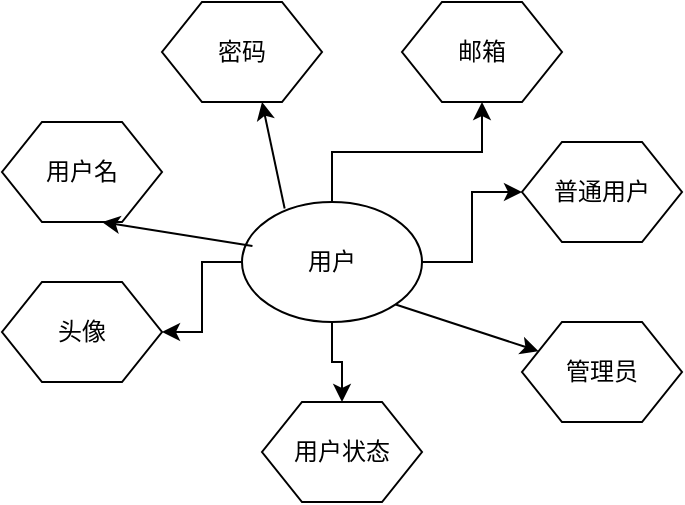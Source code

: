 <mxfile version="24.4.13" type="github">
  <diagram name="第 1 页" id="Gk6qp4RGhQGHQJ4mW8Kz">
    <mxGraphModel dx="827" dy="563" grid="1" gridSize="10" guides="1" tooltips="1" connect="1" arrows="1" fold="1" page="1" pageScale="1" pageWidth="1100" pageHeight="850" background="#FFFFFF" math="0" shadow="0">
      <root>
        <mxCell id="0" />
        <mxCell id="1" parent="0" />
        <mxCell id="aN0-QjsyH1Zt1_fyEIz_-23" value="" style="edgeStyle=orthogonalEdgeStyle;rounded=0;orthogonalLoop=1;jettySize=auto;html=1;" edge="1" parent="1" source="aN0-QjsyH1Zt1_fyEIz_-1" target="aN0-QjsyH1Zt1_fyEIz_-11">
          <mxGeometry relative="1" as="geometry" />
        </mxCell>
        <mxCell id="aN0-QjsyH1Zt1_fyEIz_-24" value="" style="edgeStyle=orthogonalEdgeStyle;rounded=0;orthogonalLoop=1;jettySize=auto;html=1;" edge="1" parent="1" source="aN0-QjsyH1Zt1_fyEIz_-1" target="aN0-QjsyH1Zt1_fyEIz_-10">
          <mxGeometry relative="1" as="geometry" />
        </mxCell>
        <mxCell id="aN0-QjsyH1Zt1_fyEIz_-25" value="" style="edgeStyle=orthogonalEdgeStyle;rounded=0;orthogonalLoop=1;jettySize=auto;html=1;" edge="1" parent="1" source="aN0-QjsyH1Zt1_fyEIz_-1" target="aN0-QjsyH1Zt1_fyEIz_-12">
          <mxGeometry relative="1" as="geometry" />
        </mxCell>
        <mxCell id="aN0-QjsyH1Zt1_fyEIz_-26" value="" style="edgeStyle=orthogonalEdgeStyle;rounded=0;orthogonalLoop=1;jettySize=auto;html=1;" edge="1" parent="1" source="aN0-QjsyH1Zt1_fyEIz_-1" target="aN0-QjsyH1Zt1_fyEIz_-14">
          <mxGeometry relative="1" as="geometry" />
        </mxCell>
        <mxCell id="aN0-QjsyH1Zt1_fyEIz_-1" value="用户" style="ellipse;whiteSpace=wrap;html=1;" vertex="1" parent="1">
          <mxGeometry x="370" y="210" width="90" height="60" as="geometry" />
        </mxCell>
        <mxCell id="aN0-QjsyH1Zt1_fyEIz_-3" value="用户名" style="shape=hexagon;perimeter=hexagonPerimeter2;whiteSpace=wrap;html=1;fixedSize=1;" vertex="1" parent="1">
          <mxGeometry x="250" y="170" width="80" height="50" as="geometry" />
        </mxCell>
        <mxCell id="aN0-QjsyH1Zt1_fyEIz_-9" value="密码" style="shape=hexagon;perimeter=hexagonPerimeter2;whiteSpace=wrap;html=1;fixedSize=1;" vertex="1" parent="1">
          <mxGeometry x="330" y="110" width="80" height="50" as="geometry" />
        </mxCell>
        <mxCell id="aN0-QjsyH1Zt1_fyEIz_-10" value="邮箱" style="shape=hexagon;perimeter=hexagonPerimeter2;whiteSpace=wrap;html=1;fixedSize=1;" vertex="1" parent="1">
          <mxGeometry x="450" y="110" width="80" height="50" as="geometry" />
        </mxCell>
        <mxCell id="aN0-QjsyH1Zt1_fyEIz_-11" value="头像" style="shape=hexagon;perimeter=hexagonPerimeter2;whiteSpace=wrap;html=1;fixedSize=1;" vertex="1" parent="1">
          <mxGeometry x="250" y="250" width="80" height="50" as="geometry" />
        </mxCell>
        <mxCell id="aN0-QjsyH1Zt1_fyEIz_-12" value="用户状态" style="shape=hexagon;perimeter=hexagonPerimeter2;whiteSpace=wrap;html=1;fixedSize=1;" vertex="1" parent="1">
          <mxGeometry x="380" y="310" width="80" height="50" as="geometry" />
        </mxCell>
        <mxCell id="aN0-QjsyH1Zt1_fyEIz_-13" value="管理员" style="shape=hexagon;perimeter=hexagonPerimeter2;whiteSpace=wrap;html=1;fixedSize=1;" vertex="1" parent="1">
          <mxGeometry x="510" y="270" width="80" height="50" as="geometry" />
        </mxCell>
        <mxCell id="aN0-QjsyH1Zt1_fyEIz_-14" value="普通用户" style="shape=hexagon;perimeter=hexagonPerimeter2;whiteSpace=wrap;html=1;fixedSize=1;" vertex="1" parent="1">
          <mxGeometry x="510" y="180" width="80" height="50" as="geometry" />
        </mxCell>
        <mxCell id="aN0-QjsyH1Zt1_fyEIz_-27" value="" style="endArrow=classic;html=1;rounded=0;exitX=1;exitY=1;exitDx=0;exitDy=0;" edge="1" parent="1" source="aN0-QjsyH1Zt1_fyEIz_-1" target="aN0-QjsyH1Zt1_fyEIz_-13">
          <mxGeometry width="50" height="50" relative="1" as="geometry">
            <mxPoint x="460" y="300" as="sourcePoint" />
            <mxPoint x="510" y="250" as="targetPoint" />
          </mxGeometry>
        </mxCell>
        <mxCell id="aN0-QjsyH1Zt1_fyEIz_-29" value="" style="endArrow=classic;html=1;rounded=0;entryX=0.625;entryY=1;entryDx=0;entryDy=0;exitX=0.237;exitY=0.054;exitDx=0;exitDy=0;exitPerimeter=0;" edge="1" parent="1" source="aN0-QjsyH1Zt1_fyEIz_-1" target="aN0-QjsyH1Zt1_fyEIz_-9">
          <mxGeometry width="50" height="50" relative="1" as="geometry">
            <mxPoint x="370" y="230" as="sourcePoint" />
            <mxPoint x="420" y="180" as="targetPoint" />
          </mxGeometry>
        </mxCell>
        <mxCell id="aN0-QjsyH1Zt1_fyEIz_-30" value="" style="endArrow=classic;html=1;rounded=0;entryX=0.625;entryY=1;entryDx=0;entryDy=0;exitX=0.058;exitY=0.366;exitDx=0;exitDy=0;exitPerimeter=0;" edge="1" parent="1" source="aN0-QjsyH1Zt1_fyEIz_-1" target="aN0-QjsyH1Zt1_fyEIz_-3">
          <mxGeometry width="50" height="50" relative="1" as="geometry">
            <mxPoint x="210" y="290" as="sourcePoint" />
            <mxPoint x="260" y="240" as="targetPoint" />
          </mxGeometry>
        </mxCell>
      </root>
    </mxGraphModel>
  </diagram>
</mxfile>

